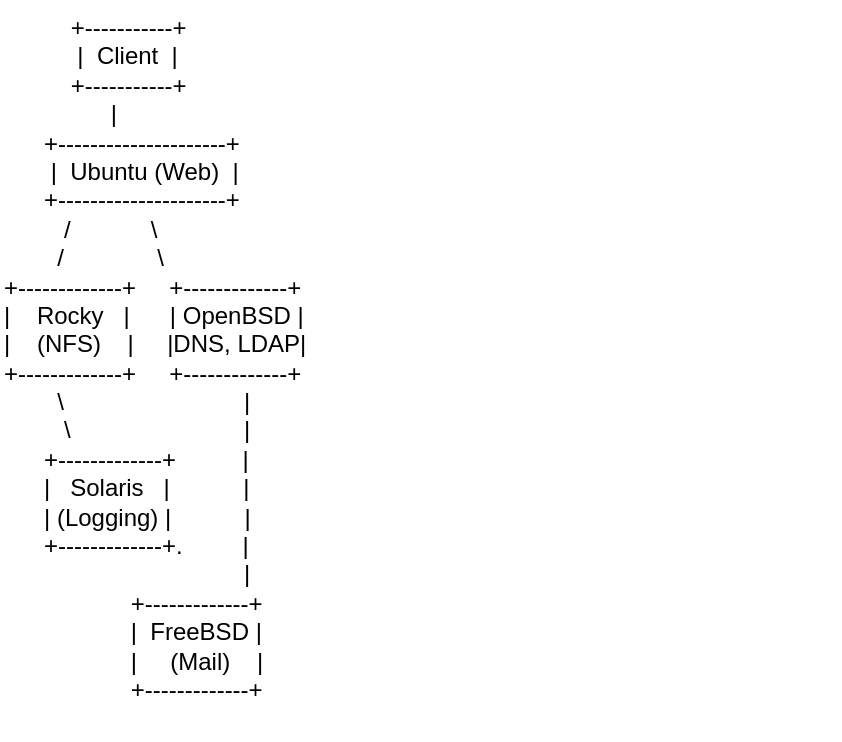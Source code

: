 <mxfile version="28.2.3">
  <diagram name="Page-1" id="2r5TJLcM7Wu2bCWqM5fs">
    <mxGraphModel dx="881" dy="563" grid="1" gridSize="10" guides="1" tooltips="1" connect="1" arrows="1" fold="1" page="1" pageScale="1" pageWidth="850" pageHeight="1100" math="0" shadow="0">
      <root>
        <mxCell id="0" />
        <mxCell id="1" parent="0" />
        <mxCell id="EKH3HcRF3CZhmNi9bA64-2" value="          +-----------+&#xa;           |  Client  |&#xa;          +-----------+&#xa;                |&#xa;      +---------------------+&#xa;       |  Ubuntu (Web)  |&#xa;      +---------------------+&#xa;         /            \&#xa;        /              \&#xa;+-------------+     +-------------+&#xa;|    Rocky   |      | OpenBSD |&#xa;|    (NFS)    |     |DNS, LDAP|&#xa;+-------------+     +-------------+&#xa;        \                           |&#xa;         \                          |&#xa;      +-------------+          |&#xa;      |   Solaris   |           |&#xa;      | (Logging) |           |&#xa;      +-------------+.         |&#xa;                                    |&#xa;                   +-------------+&#xa;                   |  FreeBSD |&#xa;                   |     (Mail)    |&#xa;                   +-------------+" style="text;whiteSpace=wrap;" vertex="1" parent="1">
          <mxGeometry x="340" y="320" width="420" height="370" as="geometry" />
        </mxCell>
      </root>
    </mxGraphModel>
  </diagram>
</mxfile>
